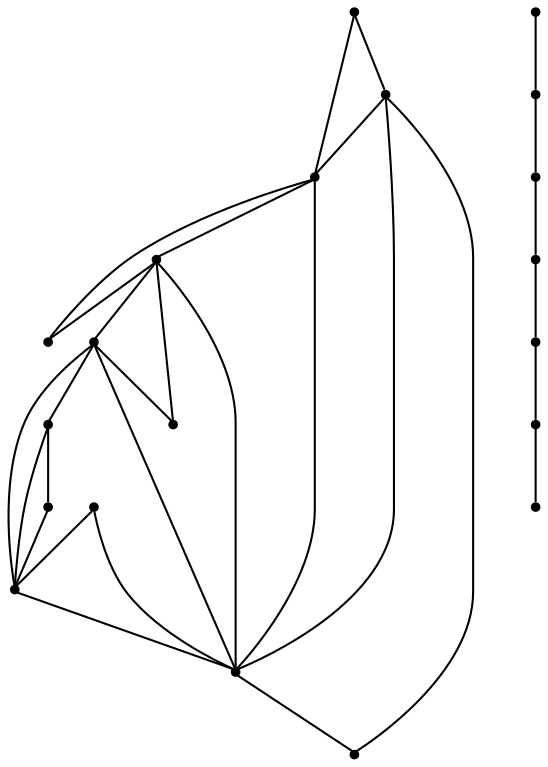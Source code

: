 graph {
  node [shape=point,comment="{\"directed\":false,\"doi\":\"10.1007/978-3-642-36763-2_20\",\"figure\":\"6\"}"]

  v0 [pos="1010.2699893549352,742.4971884451832"]
  v1 [pos="993.5912982434644,825.8441600565884"]
  v2 [pos="926.8765337975813,725.8277941229021"]
  v3 [pos="843.4830782402273,692.48900547834"]
  v4 [pos="926.8765337975813,925.8605259902747"]
  v5 [pos="910.1978426861104,659.1502168337779"]
  v6 [pos="910.1979063102679,842.5135543788696"]
  v7 [pos="926.8765974217387,892.5217373457127"]
  v8 [pos="860.1618329758555,792.5053714120263"]
  v9 [pos="743.4109315714026,692.48900547834"]
  v10 [pos="793.4470049058149,642.4808225114969"]
  v11 [pos="793.4470685299723,775.8359770897454"]
  v12 [pos="793.4470049058149,959.1993146348369"]
  v13 [pos="660.0174760140486,725.8277941229021"]
  v14 [pos="743.41099519556,859.1829487011506"]
  v15 [pos="726.7322404599317,992.5381032793991"]
  v16 [pos="693.3748582369902,925.8605259902747"]
  v17 [pos="693.3749218611475,775.8359770897453"]
  v18 [pos="593.3027115681655,825.8441600565884"]
  v19 [pos="643.3388485267352,825.8441600565884"]

  v0 -- v1 [id="-1",pos="1010.2699893549352,742.4971884451832 993.5912982434644,825.8441600565884 993.5912982434644,825.8441600565884 993.5912982434644,825.8441600565884"]
  v18 -- v16 [id="-2",pos="593.3027115681655,825.8441600565884 693.3748582369902,925.8605259902747 693.3748582369902,925.8605259902747 693.3748582369902,925.8605259902747"]
  v19 -- v17 [id="-3",pos="643.3388485267352,825.8441600565884 693.3749218611475,775.8359770897453 693.3749218611475,775.8359770897453 693.3749218611475,775.8359770897453"]
  v13 -- v16 [id="-4",pos="660.0174760140486,725.8277941229021 693.3748582369902,925.8605259902747 693.3748582369902,925.8605259902747 693.3748582369902,925.8605259902747"]
  v13 -- v18 [id="-5",pos="660.0174760140486,725.8277941229021 593.3027115681655,825.8441600565884 593.3027115681655,825.8441600565884 593.3027115681655,825.8441600565884"]
  v16 -- v9 [id="-6",pos="693.3748582369902,925.8605259902747 743.4109315714026,692.48900547834 743.4109315714026,692.48900547834 743.4109315714026,692.48900547834"]
  v16 -- v12 [id="-7",pos="693.3748582369902,925.8605259902747 793.4470049058149,959.1993146348369 793.4470049058149,959.1993146348369 793.4470049058149,959.1993146348369"]
  v17 -- v14 [id="-8",pos="693.3749218611475,775.8359770897453 743.41099519556,859.1829487011506 743.41099519556,859.1829487011506 743.41099519556,859.1829487011506"]
  v15 -- v12 [id="-9",pos="726.7322404599317,992.5381032793991 793.4470049058149,959.1993146348369 793.4470049058149,959.1993146348369 793.4470049058149,959.1993146348369"]
  v15 -- v16 [id="-10",pos="726.7322404599317,992.5381032793991 693.3748582369902,925.8605259902747 693.3748582369902,925.8605259902747 693.3748582369902,925.8605259902747"]
  v14 -- v11 [id="-11",pos="743.41099519556,859.1829487011506 793.4470685299723,775.8359770897454 793.4470685299723,775.8359770897454 793.4470685299723,775.8359770897454"]
  v9 -- v12 [id="-12",pos="743.4109315714026,692.48900547834 793.4470049058149,959.1993146348369 793.4470049058149,959.1993146348369 793.4470049058149,959.1993146348369"]
  v9 -- v10 [id="-13",pos="743.4109315714026,692.48900547834 793.4470049058149,642.4808225114969 793.4470049058149,642.4808225114969 793.4470049058149,642.4808225114969"]
  v9 -- v13 [id="-14",pos="743.4109315714026,692.48900547834 660.0174760140486,725.8277941229021 660.0174760140486,725.8277941229021 660.0174760140486,725.8277941229021"]
  v12 -- v2 [id="-15",pos="793.4470049058149,959.1993146348369 926.8765337975813,725.8277941229021 926.8765337975813,725.8277941229021 926.8765337975813,725.8277941229021"]
  v12 -- v3 [id="-16",pos="793.4470049058149,959.1993146348369 843.4830782402273,692.48900547834 843.4830782402273,692.48900547834 843.4830782402273,692.48900547834"]
  v12 -- v1 [id="-17",pos="793.4470049058149,959.1993146348369 993.5912982434644,825.8441600565884 993.5912982434644,825.8441600565884 993.5912982434644,825.8441600565884"]
  v12 -- v4 [id="-18",pos="793.4470049058149,959.1993146348369 926.8765337975813,925.8605259902747 926.8765337975813,925.8605259902747 926.8765337975813,925.8605259902747"]
  v11 -- v8 [id="-19",pos="793.4470685299723,775.8359770897454 860.1618329758555,792.5053714120263 860.1618329758555,792.5053714120263 860.1618329758555,792.5053714120263"]
  v10 -- v3 [id="-20",pos="793.4470049058149,642.4808225114969 843.4830782402273,692.48900547834 843.4830782402273,692.48900547834 843.4830782402273,692.48900547834"]
  v3 -- v5 [id="-21",pos="843.4830782402273,692.48900547834 910.1978426861104,659.1502168337779 910.1978426861104,659.1502168337779 910.1978426861104,659.1502168337779"]
  v3 -- v9 [id="-22",pos="843.4830782402273,692.48900547834 743.4109315714026,692.48900547834 743.4109315714026,692.48900547834 743.4109315714026,692.48900547834"]
  v8 -- v6 [id="-23",pos="860.1618329758555,792.5053714120263 910.1979063102679,842.5135543788696 910.1979063102679,842.5135543788696 910.1979063102679,842.5135543788696"]
  v6 -- v7 [id="-24",pos="910.1979063102679,842.5135543788696 926.8765974217387,892.5217373457127 926.8765974217387,892.5217373457127 926.8765974217387,892.5217373457127"]
  v5 -- v2 [id="-25",pos="910.1978426861104,659.1502168337779 926.8765337975813,725.8277941229021 926.8765337975813,725.8277941229021 926.8765337975813,725.8277941229021"]
  v4 -- v1 [id="-26",pos="926.8765337975813,925.8605259902747 993.5912982434644,825.8441600565884 993.5912982434644,825.8441600565884 993.5912982434644,825.8441600565884"]
  v2 -- v0 [id="-27",pos="926.8765337975813,725.8277941229021 1010.2699893549352,742.4971884451832 1010.2699893549352,742.4971884451832 1010.2699893549352,742.4971884451832"]
  v2 -- v3 [id="-28",pos="926.8765337975813,725.8277941229021 843.4830782402273,692.48900547834 843.4830782402273,692.48900547834 843.4830782402273,692.48900547834"]
  v1 -- v2 [id="-29",pos="993.5912982434644,825.8441600565884 926.8765337975813,725.8277941229021 926.8765337975813,725.8277941229021 926.8765337975813,725.8277941229021"]
}